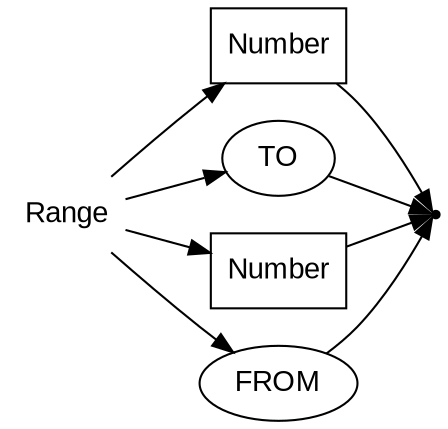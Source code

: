 digraph RANGE {
  rankdir=LR;
  node [fontname="Arial"];
  start [label="Range" shape=plaintext];
  end [label="" shape=point];
  A [label="Number" shape=box];
  B [label="TO" shape=oval];
  C [label="Number" shape=box];
  D [label="FROM" shape=oval];
  start -> D;
  start -> C;
  start -> B;
  start -> A;
  A -> end;
  B -> end;
  C -> end;
  D -> end;
}